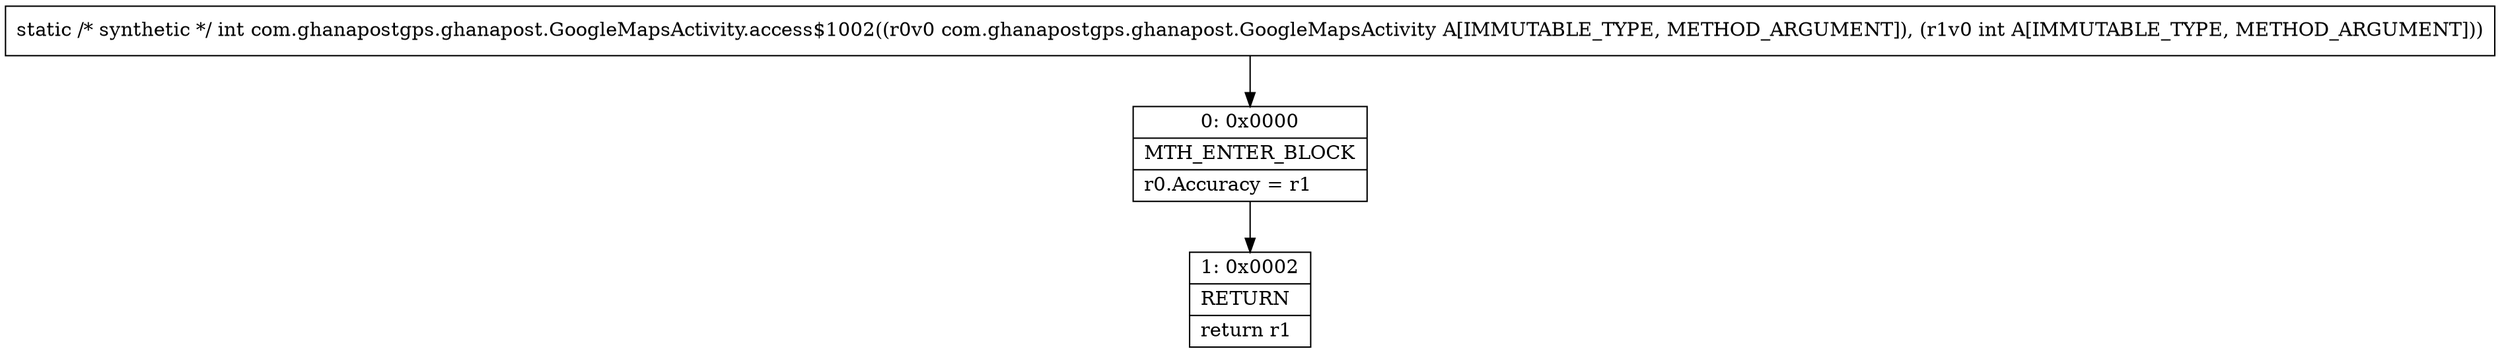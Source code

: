digraph "CFG forcom.ghanapostgps.ghanapost.GoogleMapsActivity.access$1002(Lcom\/ghanapostgps\/ghanapost\/GoogleMapsActivity;I)I" {
Node_0 [shape=record,label="{0\:\ 0x0000|MTH_ENTER_BLOCK\l|r0.Accuracy = r1\l}"];
Node_1 [shape=record,label="{1\:\ 0x0002|RETURN\l|return r1\l}"];
MethodNode[shape=record,label="{static \/* synthetic *\/ int com.ghanapostgps.ghanapost.GoogleMapsActivity.access$1002((r0v0 com.ghanapostgps.ghanapost.GoogleMapsActivity A[IMMUTABLE_TYPE, METHOD_ARGUMENT]), (r1v0 int A[IMMUTABLE_TYPE, METHOD_ARGUMENT])) }"];
MethodNode -> Node_0;
Node_0 -> Node_1;
}

